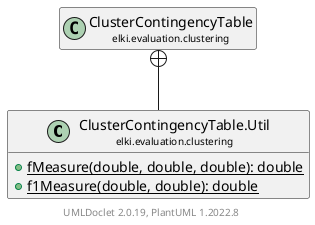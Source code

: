 @startuml
    remove .*\.(Instance|Par|Parameterizer|Factory)$
    set namespaceSeparator none
    hide empty fields
    hide empty methods

    class "<size:14>ClusterContingencyTable.Util\n<size:10>elki.evaluation.clustering" as elki.evaluation.clustering.ClusterContingencyTable.Util {
        {static} +fMeasure(double, double, double): double
        {static} +f1Measure(double, double): double
    }

    class "<size:14>ClusterContingencyTable\n<size:10>elki.evaluation.clustering" as elki.evaluation.clustering.ClusterContingencyTable [[ClusterContingencyTable.html]]

    elki.evaluation.clustering.ClusterContingencyTable +-- elki.evaluation.clustering.ClusterContingencyTable.Util

    center footer UMLDoclet 2.0.19, PlantUML 1.2022.8
@enduml
